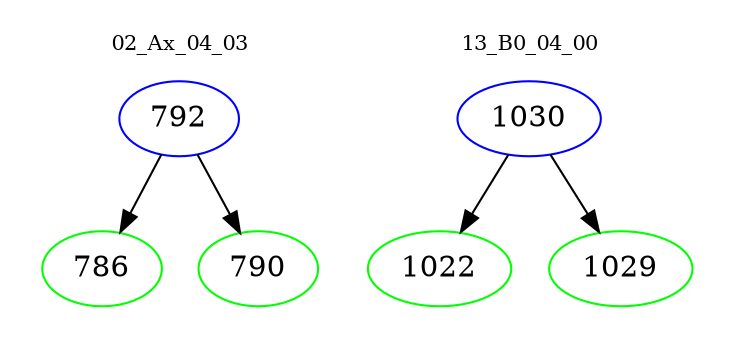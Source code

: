 digraph{
subgraph cluster_0 {
color = white
label = "02_Ax_04_03";
fontsize=10;
T0_792 [label="792", color="blue"]
T0_792 -> T0_786 [color="black"]
T0_786 [label="786", color="green"]
T0_792 -> T0_790 [color="black"]
T0_790 [label="790", color="green"]
}
subgraph cluster_1 {
color = white
label = "13_B0_04_00";
fontsize=10;
T1_1030 [label="1030", color="blue"]
T1_1030 -> T1_1022 [color="black"]
T1_1022 [label="1022", color="green"]
T1_1030 -> T1_1029 [color="black"]
T1_1029 [label="1029", color="green"]
}
}
